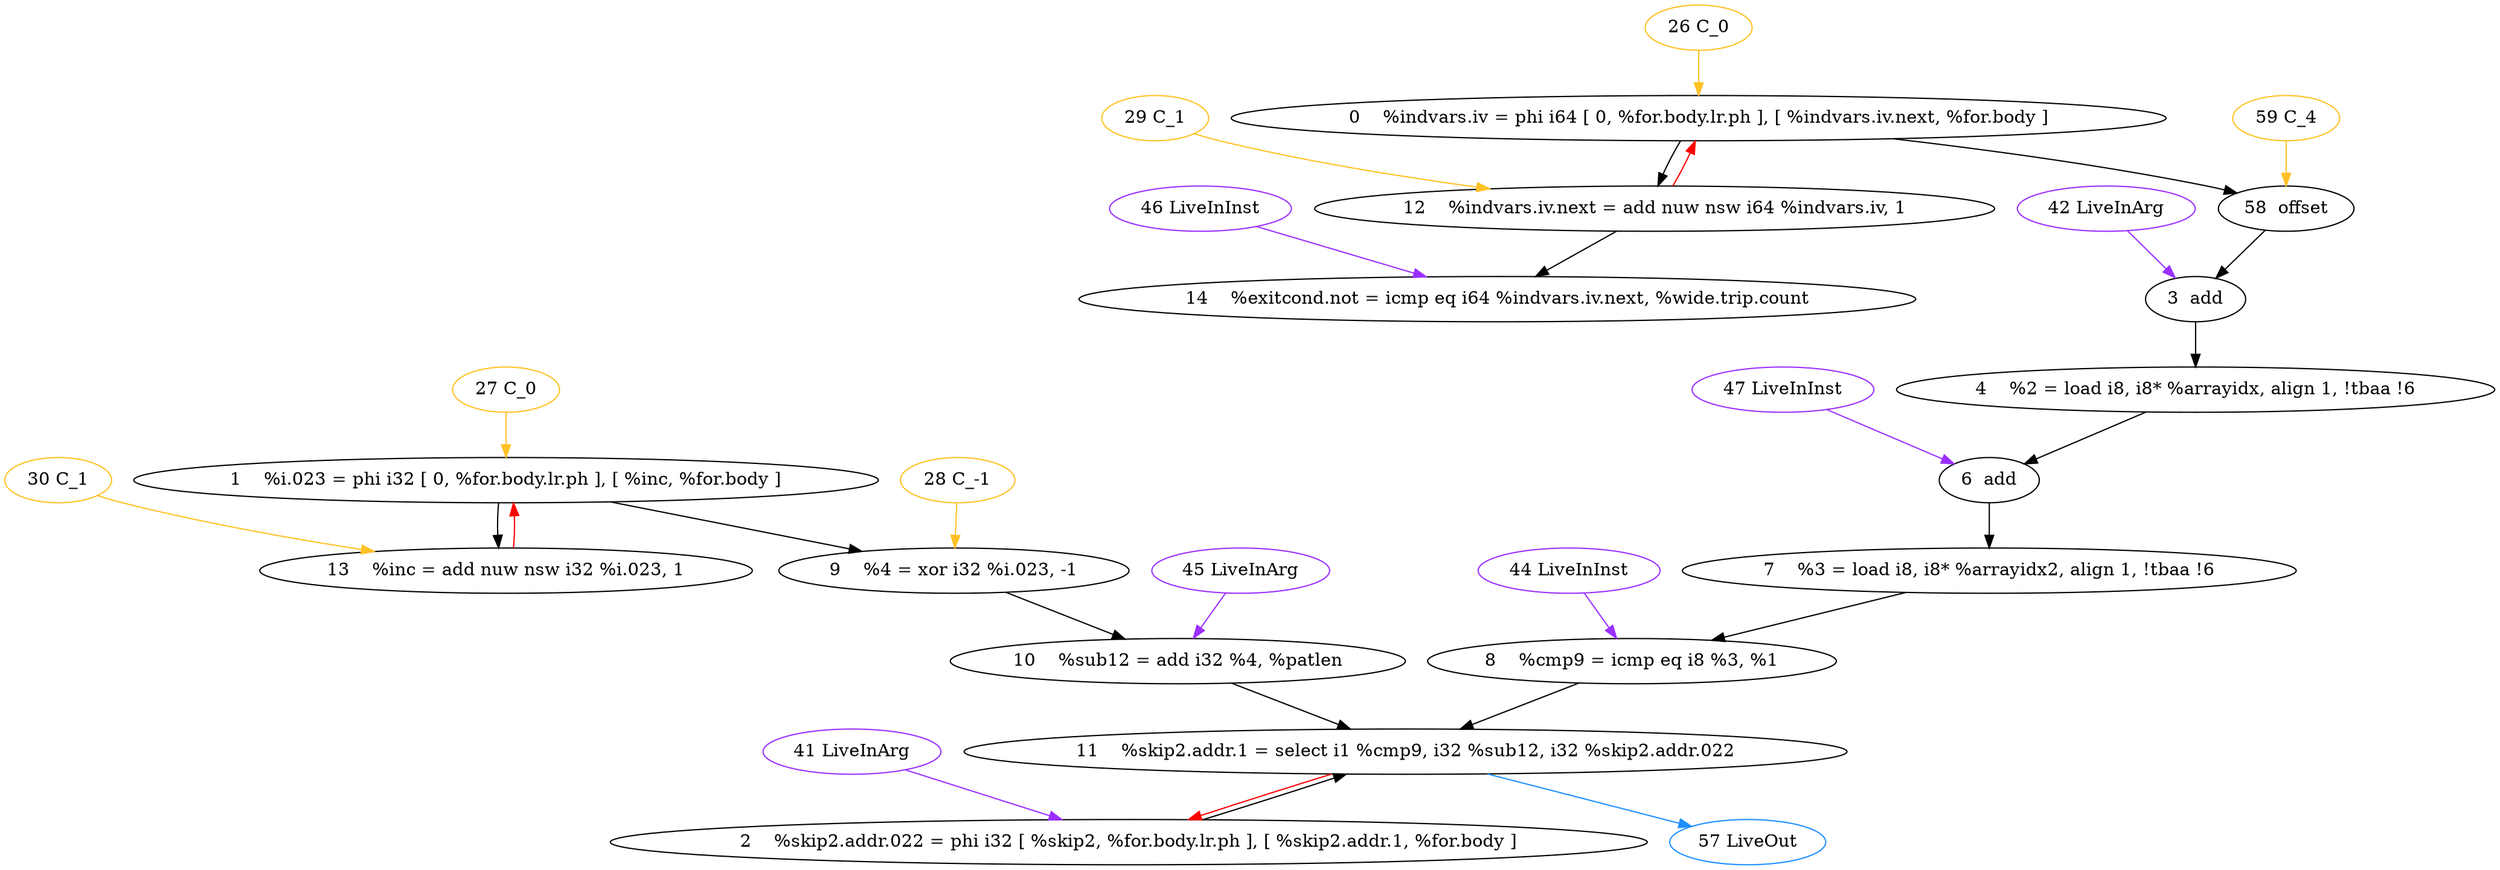 digraph stringsearch1 { 
{
 compound=true;
0 [color=black, label="0    %indvars.iv = phi i64 [ 0, %for.body.lr.ph ], [ %indvars.iv.next, %for.body ]"];

1 [color=black, label="1    %i.023 = phi i32 [ 0, %for.body.lr.ph ], [ %inc, %for.body ]"];

2 [color=black, label="2    %skip2.addr.022 = phi i32 [ %skip2, %for.body.lr.ph ], [ %skip2.addr.1, %for.body ]"];

3 [color=black, label="3  add"];

4 [color=black, label="4    %2 = load i8, i8* %arrayidx, align 1, !tbaa !6"];

6 [color=black, label="6  add"];

7 [color=black, label="7    %3 = load i8, i8* %arrayidx2, align 1, !tbaa !6"];

8 [color=black, label="8    %cmp9 = icmp eq i8 %3, %1"];

9 [color=black, label="9    %4 = xor i32 %i.023, -1"];

10 [color=black, label="10    %sub12 = add i32 %4, %patlen"];

11 [color=black, label="11    %skip2.addr.1 = select i1 %cmp9, i32 %sub12, i32 %skip2.addr.022"];

12 [color=black, label="12    %indvars.iv.next = add nuw nsw i64 %indvars.iv, 1"];

13 [color=black, label="13    %inc = add nuw nsw i32 %i.023, 1"];

14 [color=black, label="14    %exitcond.not = icmp eq i64 %indvars.iv.next, %wide.trip.count"];

58 [color=black, label="58  offset"];

0 -> 12
0 -> 58
1 -> 13
1 -> 9
2 -> 11
3 -> 4
4 -> 6
6 -> 7
7 -> 8
8 -> 11
9 -> 10
10 -> 11
11 -> 2 [color=red]
12 -> 14
12 -> 0 [color=red]
13 -> 1 [color=red]
58 -> 3

26 [color=goldenrod1, label="26 C_0"];

27 [color=goldenrod1, label="27 C_0"];

28 [color=goldenrod1, label="28 C_-1"];

29 [color=goldenrod1, label="29 C_1"];

30 [color=goldenrod1, label="30 C_1"];

59 [color=goldenrod1, label="59 C_4"];

41 [color=purple1, label="41 LiveInArg"];

42 [color=purple1, label="42 LiveInArg"];

44 [color=purple1, label="44 LiveInInst"];

45 [color=purple1, label="45 LiveInArg"];

46 [color=purple1, label="46 LiveInInst"];

47 [color=purple1, label="47 LiveInInst"];

57 [color=dodgerblue1, label="57 LiveOut"];
41 -> 2 [color=purple1]
42 -> 3 [color=purple1]
44 -> 8 [color=purple1]
45 -> 10 [color=purple1]
46 -> 14 [color=purple1]
47 -> 6 [color=purple1]
11 -> 57 [color=dodgerblue1]
26 -> 0 [color=goldenrod1]
27 -> 1 [color=goldenrod1]
28 -> 9 [color=goldenrod1]
29 -> 12 [color=goldenrod1]
30 -> 13 [color=goldenrod1]
59 -> 58 [color=goldenrod1]

}

}
